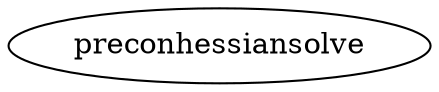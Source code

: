 /* Created by mdot for Matlab */
digraph m2html {

  preconhessiansolve [URL="preconhessiansolve.html"];
}